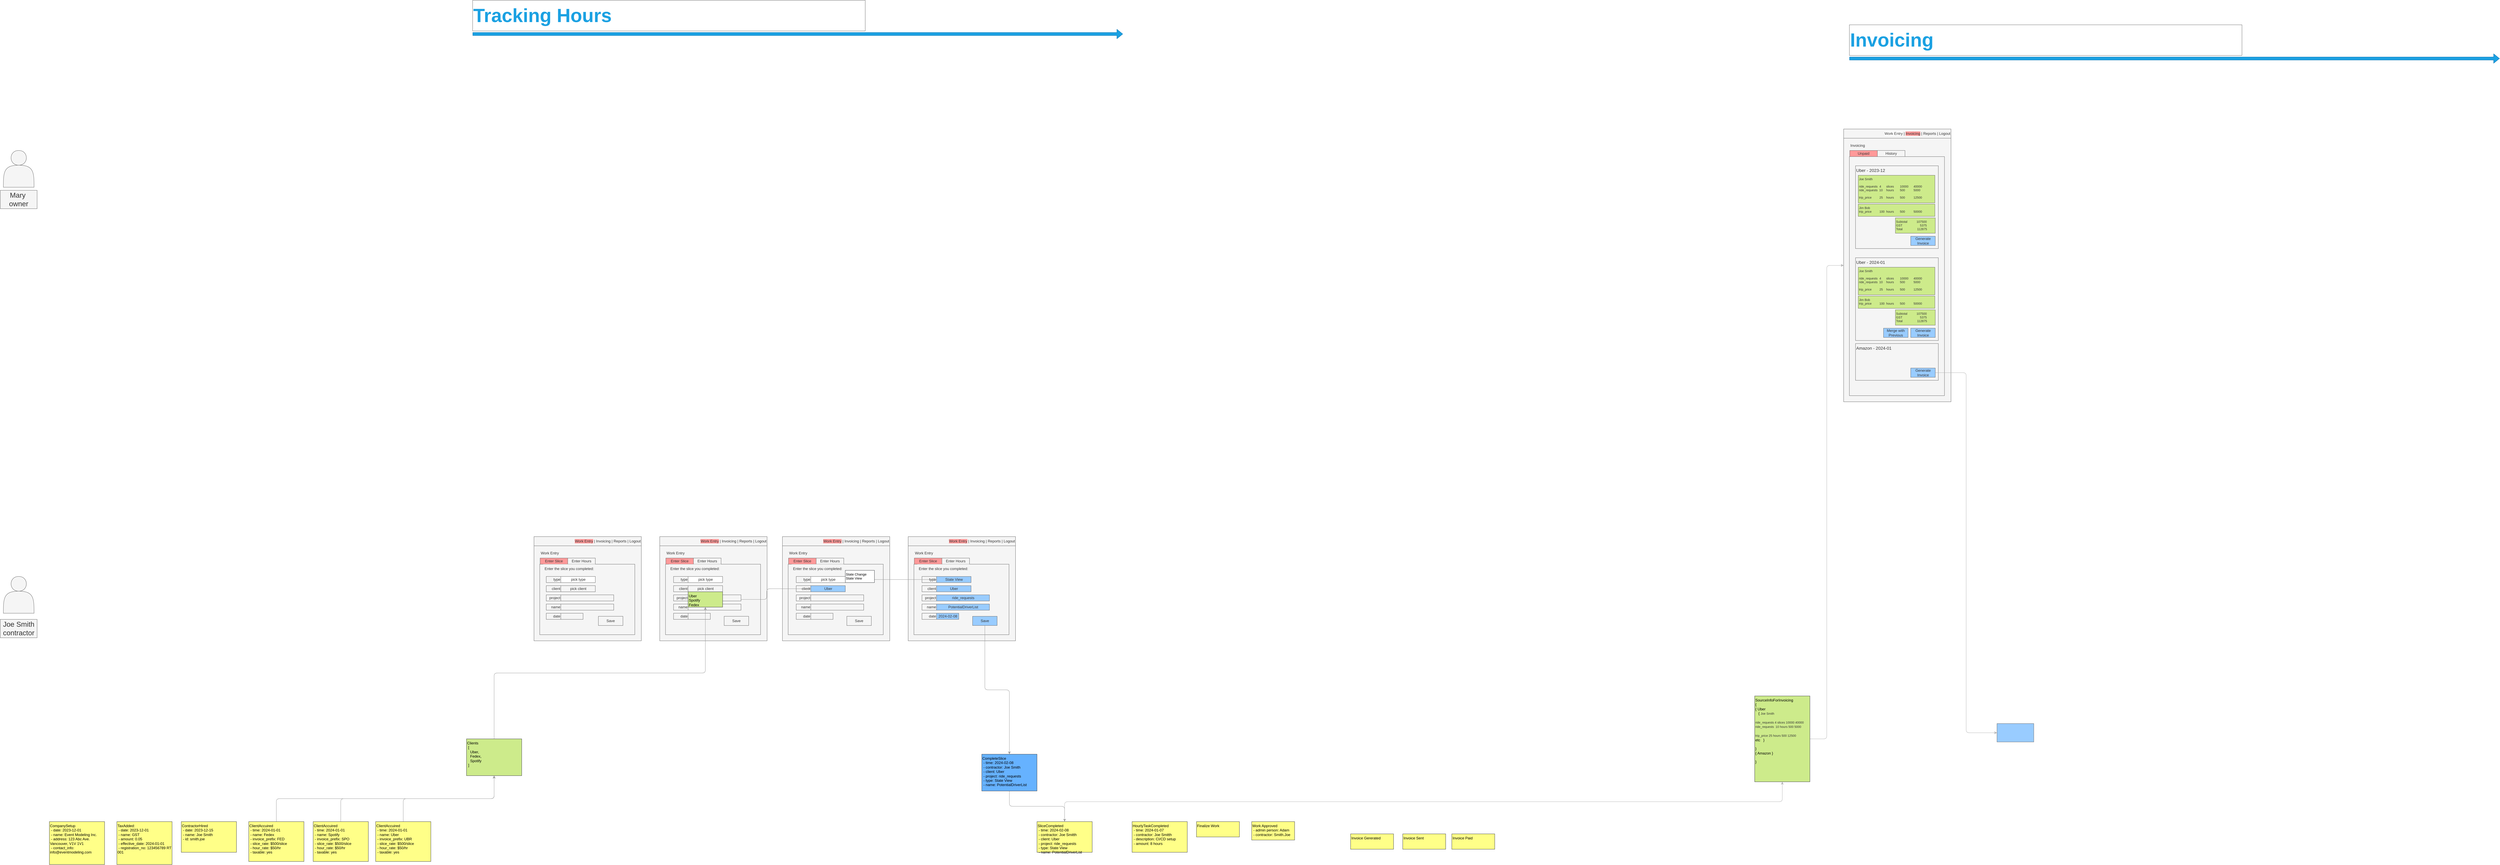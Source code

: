 <mxfile>
    <diagram id="816c2qytRhUF1FWbcgLo" name="Page-1">
        <mxGraphModel dx="2231" dy="1671" grid="1" gridSize="10" guides="1" tooltips="1" connect="1" arrows="1" fold="1" page="1" pageScale="1" pageWidth="16000" pageHeight="6000" math="0" shadow="0">
            <root>
                <mxCell id="0"/>
                <mxCell id="1" parent="0"/>
                <mxCell id="173" style="edgeStyle=elbowEdgeStyle;shape=connector;rounded=1;html=1;labelBackgroundColor=default;strokeColor=#B3B3B3;fontFamily=Helvetica;fontSize=62;fontColor=#1BA1E2;endArrow=classic;elbow=vertical;" edge="1" parent="1" source="2" target="160">
                    <mxGeometry relative="1" as="geometry"/>
                </mxCell>
                <mxCell id="2" value="SliceCompleted&lt;br&gt;&amp;nbsp;- time: 2024-02-08&lt;br&gt;&amp;nbsp;- contractor: Joe Smitth&lt;br&gt;&amp;nbsp;- client: Uber&lt;br&gt;&amp;nbsp;- project: ride_requests&lt;br&gt;&amp;nbsp;- type: State View&lt;br&gt;&amp;nbsp;- name: PotentialDriverList" style="rounded=0;whiteSpace=wrap;html=1;fillColor=#ffff88;strokeColor=#36393d;align=left;verticalAlign=top;fontColor=#000000;" parent="1" vertex="1">
                    <mxGeometry x="3810" y="2760" width="180" height="100" as="geometry"/>
                </mxCell>
                <mxCell id="84" style="edgeStyle=elbowEdgeStyle;shape=connector;rounded=1;elbow=vertical;html=1;entryX=0.5;entryY=1;entryDx=0;entryDy=0;labelBackgroundColor=default;strokeColor=#999999;fontFamily=Helvetica;fontSize=12;fontColor=#000000;endArrow=classic;" parent="1" source="3" target="77" edge="1">
                    <mxGeometry relative="1" as="geometry"/>
                </mxCell>
                <mxCell id="3" value="ClientAccuired&lt;br&gt;&amp;nbsp;- time: 2024-01-01&lt;br&gt;&amp;nbsp;- name: Uber&lt;br&gt;&amp;nbsp;- invoice_prefix: UBR&lt;br&gt;&amp;nbsp;- slice_rate: $500/slice&lt;br&gt;&amp;nbsp;- hour_rate: $50/hr&lt;br&gt;&amp;nbsp;- taxable: yes" style="rounded=0;whiteSpace=wrap;html=1;fillColor=#ffff88;strokeColor=#36393d;align=left;verticalAlign=top;fontColor=#000000;" parent="1" vertex="1">
                    <mxGeometry x="1653.75" y="2760" width="180" height="130" as="geometry"/>
                </mxCell>
                <mxCell id="4" value="HourlyTaskCompleted&lt;br&gt;&amp;nbsp;- time: 2024-01-07&lt;br&gt;&amp;nbsp;- contractor: Joe Smitth&lt;br&gt;&amp;nbsp;- description: CI/CD setup&lt;br&gt;&amp;nbsp;- amount: 8 hours" style="rounded=0;whiteSpace=wrap;html=1;fillColor=#ffff88;strokeColor=#36393d;align=left;verticalAlign=top;fontColor=#000000;" parent="1" vertex="1">
                    <mxGeometry x="4120" y="2760" width="180" height="100" as="geometry"/>
                </mxCell>
                <mxCell id="5" value="Invoice Gererated" style="rounded=0;whiteSpace=wrap;html=1;fillColor=#ffff88;strokeColor=#36393d;align=left;verticalAlign=top;fontColor=#000000;" parent="1" vertex="1">
                    <mxGeometry x="4832.5" y="2800" width="140" height="50" as="geometry"/>
                </mxCell>
                <mxCell id="6" value="Finalize Work" style="rounded=0;whiteSpace=wrap;html=1;fillColor=#ffff88;strokeColor=#36393d;align=left;verticalAlign=top;fontColor=#000000;" parent="1" vertex="1">
                    <mxGeometry x="4330" y="2760" width="140" height="50" as="geometry"/>
                </mxCell>
                <mxCell id="7" value="Work Approved&lt;br&gt;&amp;nbsp;- admin person: Adam&lt;br&gt;&amp;nbsp;- contractor: Smith.Joe" style="rounded=0;whiteSpace=wrap;html=1;fillColor=#ffff88;strokeColor=#36393d;align=left;verticalAlign=top;fontColor=#000000;" parent="1" vertex="1">
                    <mxGeometry x="4510" y="2760" width="140" height="60" as="geometry"/>
                </mxCell>
                <mxCell id="8" value="Invoice Sent" style="rounded=0;whiteSpace=wrap;html=1;fillColor=#ffff88;strokeColor=#36393d;align=left;verticalAlign=top;fontColor=#000000;" parent="1" vertex="1">
                    <mxGeometry x="5002.5" y="2800" width="140" height="50" as="geometry"/>
                </mxCell>
                <mxCell id="9" value="Invoice Paid" style="rounded=0;whiteSpace=wrap;html=1;fillColor=#ffff88;strokeColor=#36393d;align=left;verticalAlign=top;fontColor=#000000;" parent="1" vertex="1">
                    <mxGeometry x="5162.5" y="2800" width="140" height="50" as="geometry"/>
                </mxCell>
                <mxCell id="10" value="ContractorHired&lt;br&gt;&amp;nbsp;- date: 2023-12-15&lt;br&gt;&amp;nbsp;- name: Joe Smith&lt;br&gt;&amp;nbsp;- id: smith.joe&lt;br&gt;&amp;nbsp;" style="rounded=0;whiteSpace=wrap;html=1;fillColor=#ffff88;strokeColor=#36393d;align=left;verticalAlign=top;fontColor=#000000;" parent="1" vertex="1">
                    <mxGeometry x="1020" y="2760" width="180" height="100" as="geometry"/>
                </mxCell>
                <mxCell id="11" value="CompanySetup&lt;br&gt;&amp;nbsp;- date: 2023-12-01&lt;br&gt;&amp;nbsp;- name: Event Modeling Inc.&lt;br&gt;&amp;nbsp;- address: 123 Abc Ave. Vancouver, V1V 1V1&lt;br&gt;&amp;nbsp;- contact_info: info@eventmodeling.com" style="rounded=0;whiteSpace=wrap;html=1;fillColor=#ffff88;strokeColor=#36393d;align=left;verticalAlign=top;fontColor=#000000;" parent="1" vertex="1">
                    <mxGeometry x="590" y="2760" width="180" height="140" as="geometry"/>
                </mxCell>
                <mxCell id="12" value="TaxAdded:&lt;br&gt;&amp;nbsp;- date: 2023-12-01&lt;br&gt;&amp;nbsp;- name: GST&lt;br&gt;&amp;nbsp;- amount: 0.05&lt;br&gt;&amp;nbsp;- effective_date: 2024-01-01&lt;br&gt;&amp;nbsp;- registration_no: 123456789 RT 001" style="rounded=0;whiteSpace=wrap;html=1;fillColor=#ffff88;strokeColor=#36393d;align=left;verticalAlign=top;fontColor=#000000;" parent="1" vertex="1">
                    <mxGeometry x="810" y="2760" width="180" height="140" as="geometry"/>
                </mxCell>
                <mxCell id="14" value="" style="rounded=0;whiteSpace=wrap;html=1;fillColor=#f5f5f5;fontColor=#333333;strokeColor=#666666;" parent="1" vertex="1">
                    <mxGeometry x="2170" y="1830" width="350" height="340" as="geometry"/>
                </mxCell>
                <mxCell id="16" value="Work Entry" style="rounded=0;whiteSpace=wrap;html=1;strokeColor=none;fontFamily=Helvetica;fontSize=12;fontColor=#333333;fillColor=#f5f5f5;align=left;verticalAlign=top;" parent="1" vertex="1">
                    <mxGeometry x="2190" y="1870" width="100" height="30" as="geometry"/>
                </mxCell>
                <mxCell id="17" value="" style="shape=actor;whiteSpace=wrap;html=1;rounded=0;strokeColor=#666666;fontFamily=Helvetica;fontSize=12;fontColor=#333333;fillColor=#f5f5f5;" parent="1" vertex="1">
                    <mxGeometry x="440" y="1960" width="100" height="120" as="geometry"/>
                </mxCell>
                <mxCell id="18" value="" style="shape=actor;whiteSpace=wrap;html=1;rounded=0;strokeColor=#666666;fontFamily=Helvetica;fontSize=12;fontColor=#333333;fillColor=#f5f5f5;" parent="1" vertex="1">
                    <mxGeometry x="440" y="570" width="100" height="120" as="geometry"/>
                </mxCell>
                <mxCell id="19" value="Enter Slice" style="rounded=0;whiteSpace=wrap;html=1;strokeColor=#666666;fontFamily=Helvetica;fontSize=12;fontColor=#333333;fillColor=#FF9999;" parent="1" vertex="1">
                    <mxGeometry x="2190" y="1900" width="90" height="20" as="geometry"/>
                </mxCell>
                <mxCell id="20" value="Enter Hours" style="rounded=0;whiteSpace=wrap;html=1;strokeColor=#666666;fontFamily=Helvetica;fontSize=12;fontColor=#333333;fillColor=#f5f5f5;" parent="1" vertex="1">
                    <mxGeometry x="2280" y="1900" width="90" height="20" as="geometry"/>
                </mxCell>
                <mxCell id="21" value="&lt;span style=&quot;background-color: rgb(255, 153, 153);&quot;&gt;Work Entry&lt;/span&gt; | Invoicing | Reports | Logout" style="rounded=0;whiteSpace=wrap;html=1;strokeColor=#666666;fontFamily=Helvetica;fontSize=12;fontColor=#333333;fillColor=#f5f5f5;align=right;" parent="1" vertex="1">
                    <mxGeometry x="2170" y="1830" width="350" height="30" as="geometry"/>
                </mxCell>
                <mxCell id="22" value="" style="rounded=0;whiteSpace=wrap;html=1;strokeColor=#666666;fontFamily=Helvetica;fontSize=12;fontColor=#333333;fillColor=#f5f5f5;" parent="1" vertex="1">
                    <mxGeometry x="2188.75" y="1920" width="310" height="230" as="geometry"/>
                </mxCell>
                <mxCell id="23" value="" style="rounded=0;whiteSpace=wrap;html=1;strokeColor=#666666;fontFamily=Helvetica;fontSize=12;fontColor=#333333;fillColor=#f5f5f5;" parent="1" vertex="1">
                    <mxGeometry x="2257.5" y="2050" width="172.5" height="20" as="geometry"/>
                </mxCell>
                <mxCell id="24" value="" style="rounded=0;whiteSpace=wrap;html=1;strokeColor=#666666;fontFamily=Helvetica;fontSize=12;fontColor=#333333;fillColor=#f5f5f5;" parent="1" vertex="1">
                    <mxGeometry x="2257.5" y="2080" width="72.5" height="20" as="geometry"/>
                </mxCell>
                <mxCell id="25" value="pick client" style="rounded=0;whiteSpace=wrap;html=1;strokeColor=#666666;fontFamily=Helvetica;fontSize=12;fontColor=#333333;fillColor=#f5f5f5;" parent="1" vertex="1">
                    <mxGeometry x="2257.5" y="1990" width="112.5" height="20" as="geometry"/>
                </mxCell>
                <mxCell id="26" value="client" style="rounded=0;whiteSpace=wrap;html=1;strokeColor=#666666;fontFamily=Helvetica;fontSize=12;fontColor=#333333;fillColor=#f5f5f5;align=right;" parent="1" vertex="1">
                    <mxGeometry x="2210" y="1990" width="47.5" height="20" as="geometry"/>
                </mxCell>
                <mxCell id="27" value="date" style="rounded=0;whiteSpace=wrap;html=1;strokeColor=#666666;fontFamily=Helvetica;fontSize=12;fontColor=#333333;fillColor=#f5f5f5;align=right;" parent="1" vertex="1">
                    <mxGeometry x="2210" y="2080" width="47.5" height="20" as="geometry"/>
                </mxCell>
                <mxCell id="28" value="name" style="rounded=0;whiteSpace=wrap;html=1;strokeColor=#666666;fontFamily=Helvetica;fontSize=12;fontColor=#333333;fillColor=#f5f5f5;align=right;" parent="1" vertex="1">
                    <mxGeometry x="2210" y="2050" width="47.5" height="20" as="geometry"/>
                </mxCell>
                <mxCell id="29" value="Enter the slice you completed:" style="rounded=0;whiteSpace=wrap;html=1;strokeColor=none;fontFamily=Helvetica;fontSize=12;fontColor=#333333;fillColor=#f5f5f5;" parent="1" vertex="1">
                    <mxGeometry x="2200" y="1920" width="170" height="30" as="geometry"/>
                </mxCell>
                <mxCell id="30" value="Save" style="rounded=0;whiteSpace=wrap;html=1;strokeColor=#666666;fontFamily=Helvetica;fontSize=12;fontColor=#333333;fillColor=#f5f5f5;" parent="1" vertex="1">
                    <mxGeometry x="2380" y="2090" width="80" height="30" as="geometry"/>
                </mxCell>
                <mxCell id="45" value="" style="rounded=0;whiteSpace=wrap;html=1;fillColor=#f5f5f5;fontColor=#333333;strokeColor=#666666;" parent="1" vertex="1">
                    <mxGeometry x="2580" y="1830" width="350" height="340" as="geometry"/>
                </mxCell>
                <mxCell id="46" value="Work Entry" style="rounded=0;whiteSpace=wrap;html=1;strokeColor=none;fontFamily=Helvetica;fontSize=12;fontColor=#333333;fillColor=#f5f5f5;align=left;verticalAlign=top;" parent="1" vertex="1">
                    <mxGeometry x="2600" y="1870" width="100" height="30" as="geometry"/>
                </mxCell>
                <mxCell id="47" value="Enter Slice" style="rounded=0;whiteSpace=wrap;html=1;strokeColor=#666666;fontFamily=Helvetica;fontSize=12;fontColor=#333333;fillColor=#FF9999;" parent="1" vertex="1">
                    <mxGeometry x="2600" y="1900" width="90" height="20" as="geometry"/>
                </mxCell>
                <mxCell id="48" value="Enter Hours" style="rounded=0;whiteSpace=wrap;html=1;strokeColor=#666666;fontFamily=Helvetica;fontSize=12;fontColor=#333333;fillColor=#f5f5f5;" parent="1" vertex="1">
                    <mxGeometry x="2690" y="1900" width="90" height="20" as="geometry"/>
                </mxCell>
                <mxCell id="49" value="&lt;span style=&quot;background-color: rgb(255, 153, 153);&quot;&gt;Work Entry&lt;/span&gt; | Invoicing | Reports | Logout" style="rounded=0;whiteSpace=wrap;html=1;strokeColor=#666666;fontFamily=Helvetica;fontSize=12;fontColor=#333333;fillColor=#f5f5f5;align=right;" parent="1" vertex="1">
                    <mxGeometry x="2580" y="1830" width="350" height="30" as="geometry"/>
                </mxCell>
                <mxCell id="50" value="" style="rounded=0;whiteSpace=wrap;html=1;strokeColor=#666666;fontFamily=Helvetica;fontSize=12;fontColor=#333333;fillColor=#f5f5f5;" parent="1" vertex="1">
                    <mxGeometry x="2598.75" y="1920" width="310" height="230" as="geometry"/>
                </mxCell>
                <mxCell id="51" value="" style="rounded=0;whiteSpace=wrap;html=1;strokeColor=#666666;fontFamily=Helvetica;fontSize=12;fontColor=#333333;fillColor=#f5f5f5;" parent="1" vertex="1">
                    <mxGeometry x="2672.5" y="2050" width="172.5" height="20" as="geometry"/>
                </mxCell>
                <mxCell id="52" value="" style="rounded=0;whiteSpace=wrap;html=1;strokeColor=#666666;fontFamily=Helvetica;fontSize=12;fontColor=#333333;fillColor=#f5f5f5;" parent="1" vertex="1">
                    <mxGeometry x="2672.5" y="2080" width="72.5" height="20" as="geometry"/>
                </mxCell>
                <mxCell id="53" value="pick client" style="rounded=0;whiteSpace=wrap;html=1;strokeColor=#666666;fontFamily=Helvetica;fontSize=12;fontColor=#333333;fillColor=#f5f5f5;" parent="1" vertex="1">
                    <mxGeometry x="2672.5" y="1990" width="112.5" height="20" as="geometry"/>
                </mxCell>
                <mxCell id="54" value="client" style="rounded=0;whiteSpace=wrap;html=1;strokeColor=#666666;fontFamily=Helvetica;fontSize=12;fontColor=#333333;fillColor=#f5f5f5;align=right;" parent="1" vertex="1">
                    <mxGeometry x="2625" y="1990" width="47.5" height="20" as="geometry"/>
                </mxCell>
                <mxCell id="55" value="date" style="rounded=0;whiteSpace=wrap;html=1;strokeColor=#666666;fontFamily=Helvetica;fontSize=12;fontColor=#333333;fillColor=#f5f5f5;align=right;" parent="1" vertex="1">
                    <mxGeometry x="2625" y="2080" width="47.5" height="20" as="geometry"/>
                </mxCell>
                <mxCell id="56" value="name" style="rounded=0;whiteSpace=wrap;html=1;strokeColor=#666666;fontFamily=Helvetica;fontSize=12;fontColor=#333333;fillColor=#f5f5f5;align=right;" parent="1" vertex="1">
                    <mxGeometry x="2625" y="2050" width="47.5" height="20" as="geometry"/>
                </mxCell>
                <mxCell id="57" value="Enter the slice you completed:" style="rounded=0;whiteSpace=wrap;html=1;strokeColor=none;fontFamily=Helvetica;fontSize=12;fontColor=#333333;fillColor=#f5f5f5;" parent="1" vertex="1">
                    <mxGeometry x="2610" y="1920" width="170" height="30" as="geometry"/>
                </mxCell>
                <mxCell id="58" value="Save" style="rounded=0;whiteSpace=wrap;html=1;strokeColor=#666666;fontFamily=Helvetica;fontSize=12;fontColor=#333333;fillColor=#f5f5f5;" parent="1" vertex="1">
                    <mxGeometry x="2790" y="2090" width="80" height="30" as="geometry"/>
                </mxCell>
                <mxCell id="59" value="" style="rounded=0;whiteSpace=wrap;html=1;fillColor=#f5f5f5;fontColor=#333333;strokeColor=#666666;" parent="1" vertex="1">
                    <mxGeometry x="3390" y="1830" width="350" height="340" as="geometry"/>
                </mxCell>
                <mxCell id="60" value="Work Entry" style="rounded=0;whiteSpace=wrap;html=1;strokeColor=none;fontFamily=Helvetica;fontSize=12;fontColor=#333333;fillColor=#f5f5f5;align=left;verticalAlign=top;" parent="1" vertex="1">
                    <mxGeometry x="3410" y="1870" width="100" height="30" as="geometry"/>
                </mxCell>
                <mxCell id="61" value="Enter Slice" style="rounded=0;whiteSpace=wrap;html=1;strokeColor=#666666;fontFamily=Helvetica;fontSize=12;fontColor=#333333;fillColor=#FF9999;" parent="1" vertex="1">
                    <mxGeometry x="3410" y="1900" width="90" height="20" as="geometry"/>
                </mxCell>
                <mxCell id="62" value="Enter Hours" style="rounded=0;whiteSpace=wrap;html=1;strokeColor=#666666;fontFamily=Helvetica;fontSize=12;fontColor=#333333;fillColor=#f5f5f5;" parent="1" vertex="1">
                    <mxGeometry x="3500" y="1900" width="90" height="20" as="geometry"/>
                </mxCell>
                <mxCell id="63" value="&lt;span style=&quot;background-color: rgb(255, 153, 153);&quot;&gt;Work Entry&lt;/span&gt; | Invoicing | Reports | Logout" style="rounded=0;whiteSpace=wrap;html=1;strokeColor=#666666;fontFamily=Helvetica;fontSize=12;fontColor=#333333;fillColor=#f5f5f5;align=right;" parent="1" vertex="1">
                    <mxGeometry x="3390" y="1830" width="350" height="30" as="geometry"/>
                </mxCell>
                <mxCell id="64" value="" style="rounded=0;whiteSpace=wrap;html=1;strokeColor=#666666;fontFamily=Helvetica;fontSize=12;fontColor=#333333;fillColor=#f5f5f5;" parent="1" vertex="1">
                    <mxGeometry x="3408.75" y="1920" width="310" height="230" as="geometry"/>
                </mxCell>
                <mxCell id="65" value="PotentialDriverList" style="rounded=0;whiteSpace=wrap;html=1;strokeColor=#666666;fontFamily=Helvetica;fontSize=12;fontColor=#333333;fillColor=#99CCFF;" parent="1" vertex="1">
                    <mxGeometry x="3482.5" y="2050" width="172.5" height="20" as="geometry"/>
                </mxCell>
                <mxCell id="66" value="2024-02-08" style="rounded=0;whiteSpace=wrap;html=1;strokeColor=#666666;fontFamily=Helvetica;fontSize=12;fontColor=#333333;fillColor=#99CCFF;" parent="1" vertex="1">
                    <mxGeometry x="3482.5" y="2080" width="72.5" height="20" as="geometry"/>
                </mxCell>
                <mxCell id="67" value="Uber" style="rounded=0;whiteSpace=wrap;html=1;strokeColor=#666666;fontFamily=Helvetica;fontSize=12;fontColor=#333333;fillColor=#99CCFF;" parent="1" vertex="1">
                    <mxGeometry x="3482.5" y="1990" width="112.5" height="20" as="geometry"/>
                </mxCell>
                <mxCell id="68" value="client" style="rounded=0;whiteSpace=wrap;html=1;strokeColor=#666666;fontFamily=Helvetica;fontSize=12;fontColor=#333333;fillColor=#f5f5f5;align=right;" parent="1" vertex="1">
                    <mxGeometry x="3435" y="1990" width="47.5" height="20" as="geometry"/>
                </mxCell>
                <mxCell id="69" value="date" style="rounded=0;whiteSpace=wrap;html=1;strokeColor=#666666;fontFamily=Helvetica;fontSize=12;fontColor=#333333;fillColor=#f5f5f5;align=right;" parent="1" vertex="1">
                    <mxGeometry x="3435" y="2080" width="47.5" height="20" as="geometry"/>
                </mxCell>
                <mxCell id="70" value="name" style="rounded=0;whiteSpace=wrap;html=1;strokeColor=#666666;fontFamily=Helvetica;fontSize=12;fontColor=#333333;fillColor=#f5f5f5;align=right;" parent="1" vertex="1">
                    <mxGeometry x="3435" y="2050" width="47.5" height="20" as="geometry"/>
                </mxCell>
                <mxCell id="71" value="Enter the slice you completed:" style="rounded=0;whiteSpace=wrap;html=1;strokeColor=none;fontFamily=Helvetica;fontSize=12;fontColor=#333333;fillColor=#f5f5f5;" parent="1" vertex="1">
                    <mxGeometry x="3420" y="1920" width="170" height="30" as="geometry"/>
                </mxCell>
                <mxCell id="86" style="edgeStyle=elbowEdgeStyle;shape=connector;rounded=1;elbow=vertical;html=1;entryX=0.5;entryY=0;entryDx=0;entryDy=0;labelBackgroundColor=default;strokeColor=#999999;fontFamily=Helvetica;fontSize=12;fontColor=#000000;endArrow=classic;" parent="1" source="72" target="85" edge="1">
                    <mxGeometry relative="1" as="geometry"/>
                </mxCell>
                <mxCell id="72" value="Save" style="rounded=0;whiteSpace=wrap;html=1;strokeColor=#666666;fontFamily=Helvetica;fontSize=12;fontColor=#333333;fillColor=#99CCFF;" parent="1" vertex="1">
                    <mxGeometry x="3600" y="2090" width="80" height="30" as="geometry"/>
                </mxCell>
                <mxCell id="83" style="edgeStyle=elbowEdgeStyle;shape=connector;rounded=1;elbow=vertical;html=1;entryX=0.5;entryY=1;entryDx=0;entryDy=0;labelBackgroundColor=default;strokeColor=#999999;fontFamily=Helvetica;fontSize=12;fontColor=#000000;endArrow=classic;" parent="1" source="74" target="77" edge="1">
                    <mxGeometry relative="1" as="geometry"/>
                </mxCell>
                <mxCell id="74" value="ClientAccuired&lt;br&gt;&amp;nbsp;- time: 2024-01-01&lt;br&gt;&amp;nbsp;- name: Spotify&lt;br&gt;&amp;nbsp;- invoice_prefix: SPO&lt;br&gt;&amp;nbsp;- slice_rate: $500/slice&lt;br&gt;&amp;nbsp;- hour_rate: $50/hr&lt;br&gt;&amp;nbsp;- taxable: yes" style="rounded=0;whiteSpace=wrap;html=1;fillColor=#ffff88;strokeColor=#36393d;align=left;verticalAlign=top;fontColor=#000000;" parent="1" vertex="1">
                    <mxGeometry x="1450" y="2760" width="180" height="130" as="geometry"/>
                </mxCell>
                <mxCell id="82" style="edgeStyle=elbowEdgeStyle;shape=connector;rounded=1;html=1;entryX=0.5;entryY=1;entryDx=0;entryDy=0;labelBackgroundColor=default;strokeColor=#999999;fontFamily=Helvetica;fontSize=12;fontColor=#000000;endArrow=classic;elbow=vertical;" parent="1" source="75" target="77" edge="1">
                    <mxGeometry relative="1" as="geometry"/>
                </mxCell>
                <mxCell id="75" value="ClientAccuired&lt;br&gt;&amp;nbsp;- time: 2024-01-01&lt;br&gt;&amp;nbsp;- name: Fedex&lt;br&gt;&amp;nbsp;- invoice_prefix: FED&lt;br&gt;&amp;nbsp;- slice_rate: $500/slice&lt;br&gt;&amp;nbsp;- hour_rate: $50/hr&lt;br&gt;&amp;nbsp;- taxable: yes" style="rounded=0;whiteSpace=wrap;html=1;fillColor=#ffff88;strokeColor=#36393d;align=left;verticalAlign=top;fontColor=#000000;" parent="1" vertex="1">
                    <mxGeometry x="1240" y="2760" width="180" height="130" as="geometry"/>
                </mxCell>
                <mxCell id="80" style="edgeStyle=elbowEdgeStyle;shape=connector;rounded=1;html=1;entryX=0.5;entryY=1;entryDx=0;entryDy=0;labelBackgroundColor=default;strokeColor=#999999;fontFamily=Helvetica;fontSize=12;fontColor=#000000;endArrow=classic;elbow=vertical;" parent="1" source="77" target="73" edge="1">
                    <mxGeometry relative="1" as="geometry"/>
                </mxCell>
                <mxCell id="77" value="Clients&lt;br&gt;&amp;nbsp;[&lt;br&gt;&amp;nbsp; &amp;nbsp;Uber,&lt;br&gt;&amp;nbsp; &amp;nbsp;Fedex,&lt;br&gt;&amp;nbsp; &amp;nbsp;Spotify&lt;br&gt;&amp;nbsp;]" style="rounded=0;whiteSpace=wrap;html=1;fillColor=#cdeb8b;strokeColor=#36393d;align=left;verticalAlign=top;fontColor=#000000;" parent="1" vertex="1">
                    <mxGeometry x="1950" y="2490" width="180" height="120" as="geometry"/>
                </mxCell>
                <mxCell id="130" style="edgeStyle=elbowEdgeStyle;shape=connector;rounded=1;elbow=vertical;html=1;labelBackgroundColor=default;strokeColor=#999999;fontFamily=Helvetica;fontSize=11;fontColor=#000000;endArrow=classic;" parent="1" source="85" target="2" edge="1">
                    <mxGeometry relative="1" as="geometry"/>
                </mxCell>
                <mxCell id="85" value="CompleteSlice&lt;br&gt;&amp;nbsp;- time: 2024-02-08&lt;br&gt;&amp;nbsp;- contractor: Joe Smith&lt;br&gt;&amp;nbsp;- client: Uber&lt;br&gt;&amp;nbsp;- project: ride_requests&lt;br&gt;&amp;nbsp;- type: State View&lt;br&gt;&amp;nbsp;- name: PotentialDriverList" style="rounded=0;whiteSpace=wrap;html=1;fillColor=#66B2FF;strokeColor=#36393d;align=left;verticalAlign=top;fontColor=#000000;" parent="1" vertex="1">
                    <mxGeometry x="3630" y="2540" width="180" height="120" as="geometry"/>
                </mxCell>
                <mxCell id="88" value="State View" style="rounded=0;whiteSpace=wrap;html=1;strokeColor=#666666;fontFamily=Helvetica;fontSize=12;fontColor=#333333;fillColor=#99CCFF;" parent="1" vertex="1">
                    <mxGeometry x="3482.5" y="1960" width="112.5" height="20" as="geometry"/>
                </mxCell>
                <mxCell id="89" value="type" style="rounded=0;whiteSpace=wrap;html=1;strokeColor=#666666;fontFamily=Helvetica;fontSize=12;fontColor=#333333;fillColor=#f5f5f5;align=right;" parent="1" vertex="1">
                    <mxGeometry x="3435" y="1960" width="47.5" height="20" as="geometry"/>
                </mxCell>
                <mxCell id="90" value="pick type" style="rounded=0;whiteSpace=wrap;html=1;strokeColor=#666666;fontFamily=Helvetica;fontSize=12;fontColor=#333333;fillColor=#FFFFFF;" parent="1" vertex="1">
                    <mxGeometry x="2257.5" y="1960" width="112.5" height="20" as="geometry"/>
                </mxCell>
                <mxCell id="91" value="type" style="rounded=0;whiteSpace=wrap;html=1;strokeColor=#666666;fontFamily=Helvetica;fontSize=12;fontColor=#333333;fillColor=#f5f5f5;align=right;" parent="1" vertex="1">
                    <mxGeometry x="2210" y="1960" width="47.5" height="20" as="geometry"/>
                </mxCell>
                <mxCell id="92" value="pick type" style="rounded=0;whiteSpace=wrap;html=1;strokeColor=#666666;fontFamily=Helvetica;fontSize=12;fontColor=#333333;fillColor=#FFFFFF;" parent="1" vertex="1">
                    <mxGeometry x="2672.5" y="1960" width="112.5" height="20" as="geometry"/>
                </mxCell>
                <mxCell id="93" value="type" style="rounded=0;whiteSpace=wrap;html=1;strokeColor=#666666;fontFamily=Helvetica;fontSize=12;fontColor=#333333;fillColor=#f5f5f5;align=right;" parent="1" vertex="1">
                    <mxGeometry x="2625" y="1960" width="47.5" height="20" as="geometry"/>
                </mxCell>
                <mxCell id="108" value="" style="rounded=0;whiteSpace=wrap;html=1;fillColor=#f5f5f5;fontColor=#333333;strokeColor=#666666;" parent="1" vertex="1">
                    <mxGeometry x="2980" y="1830" width="350" height="340" as="geometry"/>
                </mxCell>
                <mxCell id="109" value="Work Entry" style="rounded=0;whiteSpace=wrap;html=1;strokeColor=none;fontFamily=Helvetica;fontSize=12;fontColor=#333333;fillColor=#f5f5f5;align=left;verticalAlign=top;" parent="1" vertex="1">
                    <mxGeometry x="3000" y="1870" width="100" height="30" as="geometry"/>
                </mxCell>
                <mxCell id="110" value="Enter Slice" style="rounded=0;whiteSpace=wrap;html=1;strokeColor=#666666;fontFamily=Helvetica;fontSize=12;fontColor=#333333;fillColor=#FF9999;" parent="1" vertex="1">
                    <mxGeometry x="3000" y="1900" width="90" height="20" as="geometry"/>
                </mxCell>
                <mxCell id="111" value="Enter Hours" style="rounded=0;whiteSpace=wrap;html=1;strokeColor=#666666;fontFamily=Helvetica;fontSize=12;fontColor=#333333;fillColor=#f5f5f5;" parent="1" vertex="1">
                    <mxGeometry x="3090" y="1900" width="90" height="20" as="geometry"/>
                </mxCell>
                <mxCell id="112" value="&lt;span style=&quot;background-color: rgb(255, 153, 153);&quot;&gt;Work Entry&lt;/span&gt; | Invoicing | Reports | Logout" style="rounded=0;whiteSpace=wrap;html=1;strokeColor=#666666;fontFamily=Helvetica;fontSize=12;fontColor=#333333;fillColor=#f5f5f5;align=right;" parent="1" vertex="1">
                    <mxGeometry x="2980" y="1830" width="350" height="30" as="geometry"/>
                </mxCell>
                <mxCell id="113" value="" style="rounded=0;whiteSpace=wrap;html=1;strokeColor=#666666;fontFamily=Helvetica;fontSize=12;fontColor=#333333;fillColor=#f5f5f5;" parent="1" vertex="1">
                    <mxGeometry x="2998.75" y="1920" width="310" height="230" as="geometry"/>
                </mxCell>
                <mxCell id="114" value="" style="rounded=0;whiteSpace=wrap;html=1;strokeColor=#666666;fontFamily=Helvetica;fontSize=12;fontColor=#333333;fillColor=#f5f5f5;" parent="1" vertex="1">
                    <mxGeometry x="3072.5" y="2050" width="172.5" height="20" as="geometry"/>
                </mxCell>
                <mxCell id="115" value="" style="rounded=0;whiteSpace=wrap;html=1;strokeColor=#666666;fontFamily=Helvetica;fontSize=12;fontColor=#333333;fillColor=#f5f5f5;" parent="1" vertex="1">
                    <mxGeometry x="3072.5" y="2080" width="72.5" height="20" as="geometry"/>
                </mxCell>
                <mxCell id="116" value="Uber" style="rounded=0;whiteSpace=wrap;html=1;strokeColor=#666666;fontFamily=Helvetica;fontSize=12;fontColor=#333333;fillColor=#99CCFF;" parent="1" vertex="1">
                    <mxGeometry x="3072.5" y="1990" width="112.5" height="20" as="geometry"/>
                </mxCell>
                <mxCell id="117" value="client" style="rounded=0;whiteSpace=wrap;html=1;strokeColor=#666666;fontFamily=Helvetica;fontSize=12;fontColor=#333333;fillColor=#f5f5f5;align=right;" parent="1" vertex="1">
                    <mxGeometry x="3025" y="1990" width="47.5" height="20" as="geometry"/>
                </mxCell>
                <mxCell id="118" value="date" style="rounded=0;whiteSpace=wrap;html=1;strokeColor=#666666;fontFamily=Helvetica;fontSize=12;fontColor=#333333;fillColor=#f5f5f5;align=right;" parent="1" vertex="1">
                    <mxGeometry x="3025" y="2080" width="47.5" height="20" as="geometry"/>
                </mxCell>
                <mxCell id="119" value="name" style="rounded=0;whiteSpace=wrap;html=1;strokeColor=#666666;fontFamily=Helvetica;fontSize=12;fontColor=#333333;fillColor=#f5f5f5;align=right;" parent="1" vertex="1">
                    <mxGeometry x="3025" y="2050" width="47.5" height="20" as="geometry"/>
                </mxCell>
                <mxCell id="120" value="Enter the slice you completed:" style="rounded=0;whiteSpace=wrap;html=1;strokeColor=none;fontFamily=Helvetica;fontSize=12;fontColor=#333333;fillColor=#f5f5f5;" parent="1" vertex="1">
                    <mxGeometry x="3010" y="1920" width="170" height="30" as="geometry"/>
                </mxCell>
                <mxCell id="121" value="Save" style="rounded=0;whiteSpace=wrap;html=1;strokeColor=#666666;fontFamily=Helvetica;fontSize=12;fontColor=#333333;fillColor=#f5f5f5;" parent="1" vertex="1">
                    <mxGeometry x="3190" y="2090" width="80" height="30" as="geometry"/>
                </mxCell>
                <mxCell id="123" value="pick type" style="rounded=0;whiteSpace=wrap;html=1;strokeColor=#666666;fontFamily=Helvetica;fontSize=12;fontColor=#333333;fillColor=#FFFFFF;" parent="1" vertex="1">
                    <mxGeometry x="3072.5" y="1960" width="112.5" height="20" as="geometry"/>
                </mxCell>
                <mxCell id="124" value="type" style="rounded=0;whiteSpace=wrap;html=1;strokeColor=#666666;fontFamily=Helvetica;fontSize=12;fontColor=#333333;fillColor=#f5f5f5;align=right;" parent="1" vertex="1">
                    <mxGeometry x="3025" y="1960" width="47.5" height="20" as="geometry"/>
                </mxCell>
                <mxCell id="129" style="edgeStyle=elbowEdgeStyle;shape=connector;rounded=1;elbow=vertical;html=1;entryX=1;entryY=0.5;entryDx=0;entryDy=0;labelBackgroundColor=default;strokeColor=#999999;fontFamily=Helvetica;fontSize=11;fontColor=#000000;endArrow=classic;" parent="1" source="125" target="89" edge="1">
                    <mxGeometry relative="1" as="geometry"/>
                </mxCell>
                <mxCell id="125" value="State Change&lt;br style=&quot;font-size: 11px;&quot;&gt;State View" style="rounded=0;whiteSpace=wrap;html=1;strokeColor=#36393d;fontFamily=Helvetica;fontSize=11;fillColor=#FFFFFF;align=left;verticalAlign=top;fontColor=#000000;" parent="1" vertex="1">
                    <mxGeometry x="3185" y="1940" width="95" height="40" as="geometry"/>
                </mxCell>
                <mxCell id="127" style="edgeStyle=elbowEdgeStyle;shape=connector;rounded=1;elbow=vertical;html=1;entryX=1;entryY=0.5;entryDx=0;entryDy=0;labelBackgroundColor=default;strokeColor=#999999;fontFamily=Helvetica;fontSize=11;fontColor=#000000;endArrow=classic;" parent="1" source="73" target="117" edge="1">
                    <mxGeometry relative="1" as="geometry"/>
                </mxCell>
                <mxCell id="131" value="Joe Smith&lt;br style=&quot;font-size: 23px;&quot;&gt;contractor" style="rounded=0;whiteSpace=wrap;html=1;fillColor=#f5f5f5;fontColor=#333333;strokeColor=#666666;fontSize=23;" vertex="1" parent="1">
                    <mxGeometry x="430" y="2100" width="120" height="60" as="geometry"/>
                </mxCell>
                <mxCell id="132" value="Mary&amp;nbsp;&lt;br&gt;owner" style="rounded=0;whiteSpace=wrap;html=1;fillColor=#f5f5f5;fontColor=#333333;strokeColor=#666666;fontSize=23;" vertex="1" parent="1">
                    <mxGeometry x="430" y="700" width="120" height="60" as="geometry"/>
                </mxCell>
                <mxCell id="133" value="" style="rounded=0;whiteSpace=wrap;html=1;fillColor=#f5f5f5;fontColor=#333333;strokeColor=#666666;" vertex="1" parent="1">
                    <mxGeometry x="6440" y="500" width="350" height="890" as="geometry"/>
                </mxCell>
                <mxCell id="134" value="Invoicing" style="rounded=0;whiteSpace=wrap;html=1;strokeColor=none;fontFamily=Helvetica;fontSize=12;fontColor=#333333;fillColor=#f5f5f5;align=left;verticalAlign=top;" vertex="1" parent="1">
                    <mxGeometry x="6460" y="540" width="100" height="30" as="geometry"/>
                </mxCell>
                <mxCell id="135" value="Unpaid" style="rounded=0;whiteSpace=wrap;html=1;strokeColor=#666666;fontFamily=Helvetica;fontSize=12;fontColor=#333333;fillColor=#FF9999;" vertex="1" parent="1">
                    <mxGeometry x="6460" y="570" width="90" height="20" as="geometry"/>
                </mxCell>
                <mxCell id="136" value="History" style="rounded=0;whiteSpace=wrap;html=1;strokeColor=#666666;fontFamily=Helvetica;fontSize=12;fontColor=#333333;fillColor=#f5f5f5;" vertex="1" parent="1">
                    <mxGeometry x="6550" y="570" width="90" height="20" as="geometry"/>
                </mxCell>
                <mxCell id="137" value="&lt;span style=&quot;background-color: rgb(255, 255, 255);&quot;&gt;Work Entry&lt;/span&gt; | &lt;span style=&quot;background-color: rgb(255, 153, 153);&quot;&gt;Invoicing&lt;/span&gt; | Reports | Logout" style="rounded=0;whiteSpace=wrap;html=1;strokeColor=#666666;fontFamily=Helvetica;fontSize=12;fontColor=#333333;fillColor=#f5f5f5;align=right;" vertex="1" parent="1">
                    <mxGeometry x="6440" y="500" width="350" height="30" as="geometry"/>
                </mxCell>
                <mxCell id="138" value="" style="rounded=0;whiteSpace=wrap;html=1;strokeColor=#666666;fontFamily=Helvetica;fontSize=12;fontColor=#333333;fillColor=#f5f5f5;" vertex="1" parent="1">
                    <mxGeometry x="6458.75" y="590" width="310" height="780" as="geometry"/>
                </mxCell>
                <mxCell id="149" value="Uber - 2024-01" style="rounded=0;whiteSpace=wrap;html=1;labelBackgroundColor=none;fontSize=14;fillColor=#f5f5f5;fontColor=#333333;strokeColor=#666666;align=left;verticalAlign=top;" vertex="1" parent="1">
                    <mxGeometry x="6478.75" y="920" width="270" height="270" as="geometry"/>
                </mxCell>
                <mxCell id="146" value="Generate Invoice" style="rounded=0;whiteSpace=wrap;html=1;strokeColor=#666666;fontFamily=Helvetica;fontSize=12;fontColor=#333333;fillColor=#99CCFF;" vertex="1" parent="1">
                    <mxGeometry x="6658.75" y="1150" width="80" height="30" as="geometry"/>
                </mxCell>
                <mxCell id="150" value="Amazon - 2024-01" style="rounded=0;whiteSpace=wrap;html=1;labelBackgroundColor=none;fontSize=14;fillColor=#f5f5f5;fontColor=#333333;strokeColor=#666666;align=left;verticalAlign=top;" vertex="1" parent="1">
                    <mxGeometry x="6478.75" y="1200" width="270" height="120" as="geometry"/>
                </mxCell>
                <mxCell id="183" value="" style="edgeStyle=elbowEdgeStyle;shape=connector;rounded=1;html=1;labelBackgroundColor=default;strokeColor=#B3B3B3;fontFamily=Helvetica;fontSize=62;fontColor=#1BA1E2;endArrow=classic;" edge="1" parent="1" source="151" target="182">
                    <mxGeometry relative="1" as="geometry"/>
                </mxCell>
                <mxCell id="151" value="Generate Invoice" style="rounded=0;whiteSpace=wrap;html=1;strokeColor=#666666;fontFamily=Helvetica;fontSize=12;fontColor=#333333;fillColor=#99CCFF;" vertex="1" parent="1">
                    <mxGeometry x="6658.75" y="1280" width="80" height="30" as="geometry"/>
                </mxCell>
                <mxCell id="152" value="Joe Smith&lt;br&gt;&lt;br&gt;ride_requests&lt;span style=&quot;white-space: pre;&quot;&gt;&#9;&lt;/span&gt;4&lt;span style=&quot;white-space: pre;&quot;&gt;&#9;&lt;/span&gt;slices&lt;span style=&quot;white-space: pre;&quot;&gt;&#9;&lt;/span&gt;10000&lt;span style=&quot;white-space: pre;&quot;&gt;&#9;&lt;/span&gt;40000&lt;br&gt;ride_requests&amp;nbsp; 10&lt;span style=&quot;white-space: pre;&quot;&gt;&#9;&lt;/span&gt;hours&lt;span style=&quot;white-space: pre;&quot;&gt;&#9;&lt;/span&gt;500&lt;span style=&quot;white-space: pre;&quot;&gt;&#9;&lt;/span&gt;&lt;span style=&quot;white-space: pre;&quot;&gt;&#9;&lt;/span&gt;5000&lt;br&gt;&lt;br&gt;trip_price&lt;span style=&quot;white-space: pre;&quot;&gt;&#9;&lt;/span&gt;&lt;span style=&quot;white-space: pre;&quot;&gt;&#9;&lt;/span&gt;25&lt;span style=&quot;white-space: pre;&quot;&gt;&#9;&lt;/span&gt;hours&lt;span style=&quot;white-space: pre;&quot;&gt;&#9;&lt;/span&gt;500&lt;span style=&quot;white-space: pre;&quot;&gt;&#9;&lt;/span&gt;&lt;span style=&quot;white-space: pre;&quot;&gt;&#9;&lt;/span&gt;12500" style="rounded=0;whiteSpace=wrap;html=1;labelBackgroundColor=none;strokeColor=#666666;fontFamily=Helvetica;fontSize=10;fontColor=#333333;fillColor=#CDEB8B;align=left;verticalAlign=top;" vertex="1" parent="1">
                    <mxGeometry x="6487.5" y="951" width="250" height="90" as="geometry"/>
                </mxCell>
                <mxCell id="153" value="Jim Bob&lt;br&gt;trip_price&lt;span style=&quot;white-space: pre;&quot;&gt;&#9;&lt;/span&gt;&lt;span style=&quot;white-space: pre;&quot;&gt;&#9;&lt;/span&gt;100&lt;span style=&quot;white-space: pre;&quot;&gt;&#9;&lt;/span&gt;hours&lt;span style=&quot;white-space: pre;&quot;&gt;&#9;&lt;/span&gt;500&lt;span style=&quot;white-space: pre;&quot;&gt;&#9;&lt;/span&gt;&lt;span style=&quot;white-space: pre;&quot;&gt;&#9;&lt;/span&gt;50000" style="rounded=0;whiteSpace=wrap;html=1;labelBackgroundColor=none;strokeColor=#666666;fontFamily=Helvetica;fontSize=10;fontColor=#333333;fillColor=#CDEB8B;align=left;verticalAlign=top;" vertex="1" parent="1">
                    <mxGeometry x="6487.5" y="1045" width="250" height="40" as="geometry"/>
                </mxCell>
                <mxCell id="155" value="Subtotal&lt;span style=&quot;white-space: pre;&quot;&gt;&#9;&lt;/span&gt;&lt;span style=&quot;white-space: pre;&quot;&gt;&#9;&lt;/span&gt;107500&lt;br&gt;GST&lt;span style=&quot;white-space: pre;&quot;&gt;&#9;&lt;/span&gt;&lt;span style=&quot;white-space: pre;&quot;&gt;&#9;&lt;/span&gt;&lt;span style=&quot;white-space: pre;&quot;&gt;&#9;&lt;/span&gt;&amp;nbsp; &amp;nbsp; 5375&lt;br&gt;Total&amp;nbsp; &amp;nbsp; &amp;nbsp; &amp;nbsp; &amp;nbsp; &amp;nbsp; &amp;nbsp; &amp;nbsp; &amp;nbsp;112875" style="rounded=0;whiteSpace=wrap;html=1;labelBackgroundColor=none;strokeColor=#666666;fontFamily=Helvetica;fontSize=10;fontColor=#333333;fillColor=#CDEB8B;align=left;verticalAlign=top;" vertex="1" parent="1">
                    <mxGeometry x="6608.75" y="1090" width="130" height="50" as="geometry"/>
                </mxCell>
                <mxCell id="156" value="" style="shape=flexArrow;endArrow=classic;html=1;fontFamily=Helvetica;fontSize=10;fontColor=#333333;fillColor=#1ba1e2;strokeColor=#006EAF;" edge="1" parent="1">
                    <mxGeometry width="50" height="50" relative="1" as="geometry">
                        <mxPoint x="1970" y="190" as="sourcePoint"/>
                        <mxPoint x="4090" y="190" as="targetPoint"/>
                    </mxGeometry>
                </mxCell>
                <mxCell id="157" value="Tracking Hours" style="rounded=0;whiteSpace=wrap;html=1;labelBackgroundColor=none;strokeColor=#666666;fontFamily=Helvetica;fontSize=62;fontColor=#1BA1E2;fillColor=none;align=left;fontStyle=1" vertex="1" parent="1">
                    <mxGeometry x="1970" y="80" width="1280" height="100" as="geometry"/>
                </mxCell>
                <mxCell id="158" value="" style="shape=flexArrow;endArrow=classic;html=1;fontFamily=Helvetica;fontSize=10;fontColor=#333333;fillColor=#1ba1e2;strokeColor=#006EAF;" edge="1" parent="1">
                    <mxGeometry width="50" height="50" relative="1" as="geometry">
                        <mxPoint x="6458.75" y="270" as="sourcePoint"/>
                        <mxPoint x="8578.75" y="270" as="targetPoint"/>
                    </mxGeometry>
                </mxCell>
                <mxCell id="159" value="Invoicing" style="rounded=0;whiteSpace=wrap;html=1;labelBackgroundColor=none;strokeColor=#666666;fontFamily=Helvetica;fontSize=62;fontColor=#1BA1E2;fillColor=none;align=left;fontStyle=1" vertex="1" parent="1">
                    <mxGeometry x="6458.75" y="160" width="1280" height="100" as="geometry"/>
                </mxCell>
                <mxCell id="172" style="edgeStyle=elbowEdgeStyle;shape=connector;rounded=1;html=1;labelBackgroundColor=default;strokeColor=#B3B3B3;fontFamily=Helvetica;fontSize=62;fontColor=#1BA1E2;endArrow=classic;" edge="1" parent="1" source="160" target="133">
                    <mxGeometry relative="1" as="geometry"/>
                </mxCell>
                <mxCell id="160" value="SourceInfoForInvoicing&lt;br&gt;{&lt;br&gt;{ Uber &lt;br&gt;&amp;nbsp; &amp;nbsp;{ &lt;span style=&quot;color: rgb(51, 51, 51); font-size: 10px;&quot;&gt;Joe Smith&lt;/span&gt;&lt;br style=&quot;color: rgb(51, 51, 51); font-size: 10px;&quot;&gt;&lt;br style=&quot;color: rgb(51, 51, 51); font-size: 10px;&quot;&gt;&lt;span style=&quot;color: rgb(51, 51, 51); font-size: 10px;&quot;&gt;ride_requests&lt;/span&gt;&lt;span style=&quot;color: rgb(51, 51, 51); font-size: 10px;&quot;&gt;&#9;&lt;/span&gt;&lt;span style=&quot;color: rgb(51, 51, 51); font-size: 10px;&quot;&gt;4&lt;/span&gt;&lt;span style=&quot;color: rgb(51, 51, 51); font-size: 10px;&quot;&gt;&#9;&lt;/span&gt;&lt;span style=&quot;color: rgb(51, 51, 51); font-size: 10px;&quot;&gt;slices&lt;/span&gt;&lt;span style=&quot;color: rgb(51, 51, 51); font-size: 10px;&quot;&gt;&#9;&lt;/span&gt;&lt;span style=&quot;color: rgb(51, 51, 51); font-size: 10px;&quot;&gt;10000&lt;/span&gt;&lt;span style=&quot;color: rgb(51, 51, 51); font-size: 10px;&quot;&gt;&#9;&lt;/span&gt;&lt;span style=&quot;color: rgb(51, 51, 51); font-size: 10px;&quot;&gt;40000&lt;/span&gt;&lt;br style=&quot;color: rgb(51, 51, 51); font-size: 10px;&quot;&gt;&lt;span style=&quot;color: rgb(51, 51, 51); font-size: 10px;&quot;&gt;ride_requests&amp;nbsp; 10&lt;/span&gt;&lt;span style=&quot;color: rgb(51, 51, 51); font-size: 10px;&quot;&gt;&#9;&lt;/span&gt;&lt;span style=&quot;color: rgb(51, 51, 51); font-size: 10px;&quot;&gt;hours&lt;/span&gt;&lt;span style=&quot;color: rgb(51, 51, 51); font-size: 10px;&quot;&gt;&#9;&lt;/span&gt;&lt;span style=&quot;color: rgb(51, 51, 51); font-size: 10px;&quot;&gt;500&lt;/span&gt;&lt;span style=&quot;color: rgb(51, 51, 51); font-size: 10px;&quot;&gt;&#9;&lt;/span&gt;&lt;span style=&quot;color: rgb(51, 51, 51); font-size: 10px;&quot;&gt;&#9;&lt;/span&gt;&lt;span style=&quot;color: rgb(51, 51, 51); font-size: 10px;&quot;&gt;5000&lt;/span&gt;&lt;br style=&quot;color: rgb(51, 51, 51); font-size: 10px;&quot;&gt;&lt;br style=&quot;color: rgb(51, 51, 51); font-size: 10px;&quot;&gt;&lt;span style=&quot;color: rgb(51, 51, 51); font-size: 10px;&quot;&gt;trip_price&lt;/span&gt;&lt;span style=&quot;color: rgb(51, 51, 51); font-size: 10px;&quot;&gt;&#9;&lt;/span&gt;&lt;span style=&quot;color: rgb(51, 51, 51); font-size: 10px;&quot;&gt;&#9;&lt;/span&gt;&lt;span style=&quot;color: rgb(51, 51, 51); font-size: 10px;&quot;&gt;25&lt;/span&gt;&lt;span style=&quot;color: rgb(51, 51, 51); font-size: 10px;&quot;&gt;&#9;&lt;/span&gt;&lt;span style=&quot;color: rgb(51, 51, 51); font-size: 10px;&quot;&gt;hours&lt;/span&gt;&lt;span style=&quot;color: rgb(51, 51, 51); font-size: 10px;&quot;&gt;&#9;&lt;/span&gt;&lt;span style=&quot;color: rgb(51, 51, 51); font-size: 10px;&quot;&gt;500&lt;/span&gt;&lt;span style=&quot;color: rgb(51, 51, 51); font-size: 10px;&quot;&gt;&#9;&lt;/span&gt;&lt;span style=&quot;color: rgb(51, 51, 51); font-size: 10px;&quot;&gt;&#9;&lt;/span&gt;&lt;span style=&quot;color: rgb(51, 51, 51); font-size: 10px;&quot;&gt;12500&lt;/span&gt;&lt;br&gt;etc&amp;nbsp; &amp;nbsp;}&lt;br&gt;&amp;nbsp; &amp;nbsp;&lt;br&gt;}&lt;br&gt;{ Amazon }&lt;br&gt;&lt;br&gt;}" style="rounded=0;whiteSpace=wrap;html=1;fillColor=#cdeb8b;strokeColor=#36393d;align=left;verticalAlign=top;fontColor=#000000;" vertex="1" parent="1">
                    <mxGeometry x="6150" y="2350" width="180" height="280" as="geometry"/>
                </mxCell>
                <mxCell id="161" value="Uber - 2023-12" style="rounded=0;whiteSpace=wrap;html=1;labelBackgroundColor=none;fontSize=14;fillColor=#f5f5f5;fontColor=#333333;strokeColor=#666666;align=left;verticalAlign=top;" vertex="1" parent="1">
                    <mxGeometry x="6478.75" y="620" width="270" height="270" as="geometry"/>
                </mxCell>
                <mxCell id="162" value="Generate Invoice" style="rounded=0;whiteSpace=wrap;html=1;strokeColor=#666666;fontFamily=Helvetica;fontSize=12;fontColor=#333333;fillColor=#99CCFF;" vertex="1" parent="1">
                    <mxGeometry x="6658.75" y="850" width="80" height="30" as="geometry"/>
                </mxCell>
                <mxCell id="163" value="Joe Smith&lt;br&gt;&lt;br&gt;ride_requests&lt;span style=&quot;white-space: pre;&quot;&gt;&#9;&lt;/span&gt;4&lt;span style=&quot;white-space: pre;&quot;&gt;&#9;&lt;/span&gt;slices&lt;span style=&quot;white-space: pre;&quot;&gt;&#9;&lt;/span&gt;10000&lt;span style=&quot;white-space: pre;&quot;&gt;&#9;&lt;/span&gt;40000&lt;br&gt;ride_requests&amp;nbsp; 10&lt;span style=&quot;white-space: pre;&quot;&gt;&#9;&lt;/span&gt;hours&lt;span style=&quot;white-space: pre;&quot;&gt;&#9;&lt;/span&gt;500&lt;span style=&quot;white-space: pre;&quot;&gt;&#9;&lt;/span&gt;&lt;span style=&quot;white-space: pre;&quot;&gt;&#9;&lt;/span&gt;5000&lt;br&gt;&lt;br&gt;trip_price&lt;span style=&quot;white-space: pre;&quot;&gt;&#9;&lt;/span&gt;&lt;span style=&quot;white-space: pre;&quot;&gt;&#9;&lt;/span&gt;25&lt;span style=&quot;white-space: pre;&quot;&gt;&#9;&lt;/span&gt;hours&lt;span style=&quot;white-space: pre;&quot;&gt;&#9;&lt;/span&gt;500&lt;span style=&quot;white-space: pre;&quot;&gt;&#9;&lt;/span&gt;&lt;span style=&quot;white-space: pre;&quot;&gt;&#9;&lt;/span&gt;12500" style="rounded=0;whiteSpace=wrap;html=1;labelBackgroundColor=none;strokeColor=#666666;fontFamily=Helvetica;fontSize=10;fontColor=#333333;fillColor=#CDEB8B;align=left;verticalAlign=top;" vertex="1" parent="1">
                    <mxGeometry x="6487.5" y="651" width="250" height="90" as="geometry"/>
                </mxCell>
                <mxCell id="164" value="Jim Bob&lt;br&gt;trip_price&lt;span style=&quot;white-space: pre;&quot;&gt;&#9;&lt;/span&gt;&lt;span style=&quot;white-space: pre;&quot;&gt;&#9;&lt;/span&gt;100&lt;span style=&quot;white-space: pre;&quot;&gt;&#9;&lt;/span&gt;hours&lt;span style=&quot;white-space: pre;&quot;&gt;&#9;&lt;/span&gt;500&lt;span style=&quot;white-space: pre;&quot;&gt;&#9;&lt;/span&gt;&lt;span style=&quot;white-space: pre;&quot;&gt;&#9;&lt;/span&gt;50000" style="rounded=0;whiteSpace=wrap;html=1;labelBackgroundColor=none;strokeColor=#666666;fontFamily=Helvetica;fontSize=10;fontColor=#333333;fillColor=#CDEB8B;align=left;verticalAlign=top;" vertex="1" parent="1">
                    <mxGeometry x="6487.5" y="745" width="250" height="40" as="geometry"/>
                </mxCell>
                <mxCell id="165" value="Subtotal&lt;span style=&quot;white-space: pre;&quot;&gt;&#9;&lt;/span&gt;&lt;span style=&quot;white-space: pre;&quot;&gt;&#9;&lt;/span&gt;107500&lt;br&gt;GST&lt;span style=&quot;white-space: pre;&quot;&gt;&#9;&lt;/span&gt;&lt;span style=&quot;white-space: pre;&quot;&gt;&#9;&lt;/span&gt;&lt;span style=&quot;white-space: pre;&quot;&gt;&#9;&lt;/span&gt;&amp;nbsp; &amp;nbsp; 5375&lt;br&gt;Total&amp;nbsp; &amp;nbsp; &amp;nbsp; &amp;nbsp; &amp;nbsp; &amp;nbsp; &amp;nbsp; &amp;nbsp; &amp;nbsp;112875" style="rounded=0;whiteSpace=wrap;html=1;labelBackgroundColor=none;strokeColor=#666666;fontFamily=Helvetica;fontSize=10;fontColor=#333333;fillColor=#CDEB8B;align=left;verticalAlign=top;" vertex="1" parent="1">
                    <mxGeometry x="6608.75" y="790" width="130" height="50" as="geometry"/>
                </mxCell>
                <mxCell id="166" value="Merge with Previous" style="rounded=0;whiteSpace=wrap;html=1;strokeColor=#666666;fontFamily=Helvetica;fontSize=12;fontColor=#333333;fillColor=#99CCFF;" vertex="1" parent="1">
                    <mxGeometry x="6570" y="1150" width="80" height="30" as="geometry"/>
                </mxCell>
                <mxCell id="174" value="" style="rounded=0;whiteSpace=wrap;html=1;strokeColor=#666666;fontFamily=Helvetica;fontSize=12;fontColor=#333333;fillColor=#f5f5f5;" vertex="1" parent="1">
                    <mxGeometry x="2257.5" y="2020" width="172.5" height="20" as="geometry"/>
                </mxCell>
                <mxCell id="175" value="project" style="rounded=0;whiteSpace=wrap;html=1;strokeColor=#666666;fontFamily=Helvetica;fontSize=12;fontColor=#333333;fillColor=#f5f5f5;align=right;" vertex="1" parent="1">
                    <mxGeometry x="2210" y="2020" width="47.5" height="20" as="geometry"/>
                </mxCell>
                <mxCell id="176" value="" style="rounded=0;whiteSpace=wrap;html=1;strokeColor=#666666;fontFamily=Helvetica;fontSize=12;fontColor=#333333;fillColor=#f5f5f5;" vertex="1" parent="1">
                    <mxGeometry x="2672.5" y="2020" width="172.5" height="20" as="geometry"/>
                </mxCell>
                <mxCell id="177" value="project" style="rounded=0;whiteSpace=wrap;html=1;strokeColor=#666666;fontFamily=Helvetica;fontSize=12;fontColor=#333333;fillColor=#f5f5f5;align=right;" vertex="1" parent="1">
                    <mxGeometry x="2625" y="2020" width="47.5" height="20" as="geometry"/>
                </mxCell>
                <mxCell id="73" value="Uber&lt;br&gt;Spotify&lt;br&gt;&lt;div style=&quot;&quot;&gt;&lt;span style=&quot;background-color: initial;&quot;&gt;Fedex&lt;/span&gt;&lt;/div&gt;" style="rounded=0;whiteSpace=wrap;html=1;strokeColor=#36393d;fontFamily=Helvetica;fontSize=12;fillColor=#cdeb8b;align=left;verticalAlign=top;fontColor=#000000;" parent="1" vertex="1">
                    <mxGeometry x="2672.5" y="2010" width="112.5" height="50" as="geometry"/>
                </mxCell>
                <mxCell id="178" value="" style="rounded=0;whiteSpace=wrap;html=1;strokeColor=#666666;fontFamily=Helvetica;fontSize=12;fontColor=#333333;fillColor=#f5f5f5;" vertex="1" parent="1">
                    <mxGeometry x="3072.5" y="2020" width="172.5" height="20" as="geometry"/>
                </mxCell>
                <mxCell id="179" value="project" style="rounded=0;whiteSpace=wrap;html=1;strokeColor=#666666;fontFamily=Helvetica;fontSize=12;fontColor=#333333;fillColor=#f5f5f5;align=right;" vertex="1" parent="1">
                    <mxGeometry x="3025" y="2020" width="47.5" height="20" as="geometry"/>
                </mxCell>
                <mxCell id="180" value="ride_requests" style="rounded=0;whiteSpace=wrap;html=1;strokeColor=#666666;fontFamily=Helvetica;fontSize=12;fontColor=#333333;fillColor=#99CCFF;" vertex="1" parent="1">
                    <mxGeometry x="3482.5" y="2020" width="172.5" height="20" as="geometry"/>
                </mxCell>
                <mxCell id="181" value="project" style="rounded=0;whiteSpace=wrap;html=1;strokeColor=#666666;fontFamily=Helvetica;fontSize=12;fontColor=#333333;fillColor=#f5f5f5;align=right;" vertex="1" parent="1">
                    <mxGeometry x="3435" y="2020" width="47.5" height="20" as="geometry"/>
                </mxCell>
                <mxCell id="182" value="" style="whiteSpace=wrap;html=1;fillColor=#99CCFF;strokeColor=#666666;fontColor=#333333;rounded=0;" vertex="1" parent="1">
                    <mxGeometry x="6940" y="2440" width="120" height="60" as="geometry"/>
                </mxCell>
            </root>
        </mxGraphModel>
    </diagram>
</mxfile>